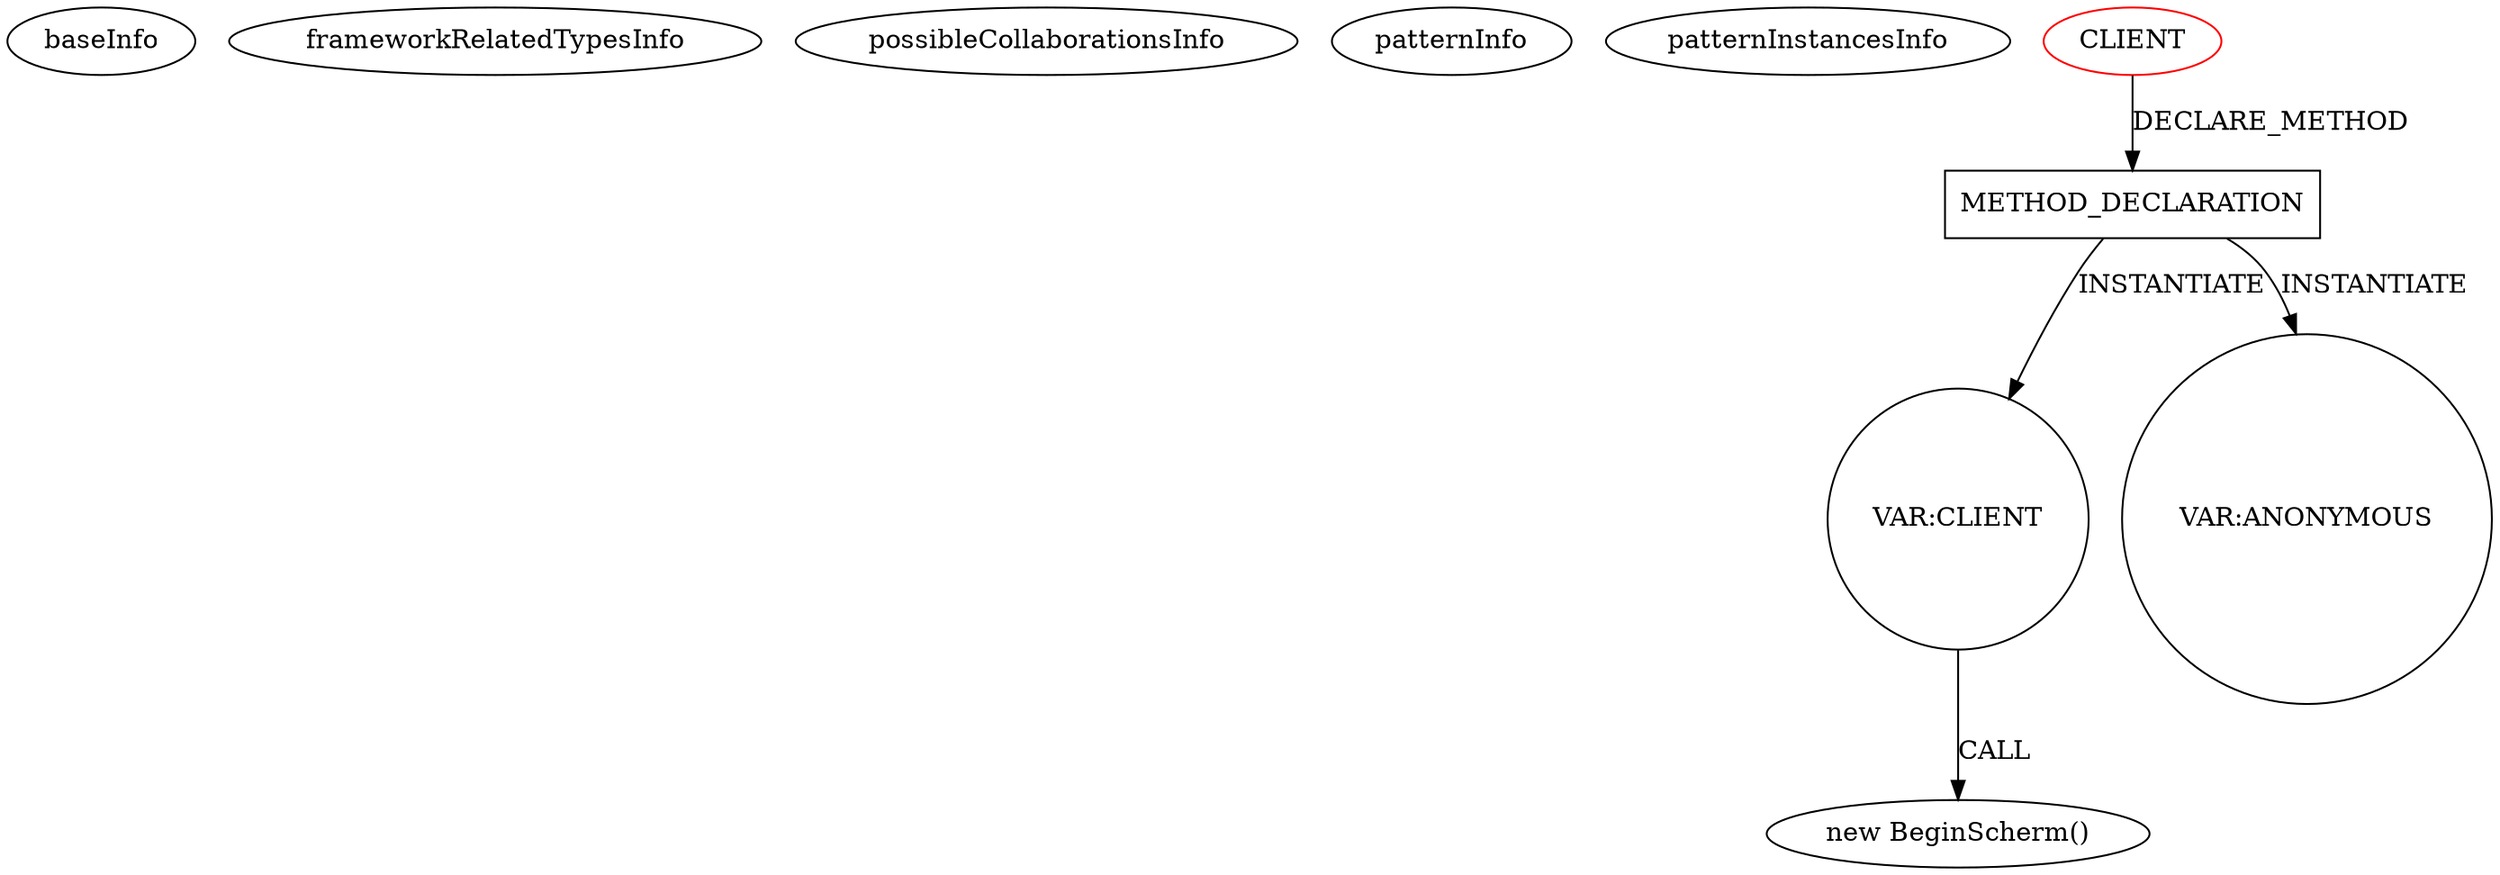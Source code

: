 digraph {
baseInfo[graphId=3533,category="pattern",isAnonymous=false,possibleRelation=false]
frameworkRelatedTypesInfo[]
possibleCollaborationsInfo[]
patternInfo[frequency=3.0,patternRootClient=0]
patternInstancesInfo[0="Dieuken-rpg~/Dieuken-rpg/rpg-master/src/gui/SchatToevoegen.java~SchatToevoegen~375",1="Dieuken-rpg~/Dieuken-rpg/rpg-master/src/gui/GameStage.java~GameStage~370",2="Dieuken-rpg~/Dieuken-rpg/rpg-master/src/gui/MonsterToevoegen.java~MonsterToevoegen~353"]
43[label="new BeginScherm()",vertexType="CONSTRUCTOR_CALL",isFrameworkType=false]
44[label="VAR:CLIENT",vertexType="VARIABLE_EXPRESION",isFrameworkType=false,shape=circle]
20[label="METHOD_DECLARATION",vertexType="CLIENT_METHOD_DECLARATION",isFrameworkType=false,shape=box]
0[label="CLIENT",vertexType="ROOT_CLIENT_CLASS_DECLARATION",isFrameworkType=false,color=red]
61[label="VAR:ANONYMOUS",vertexType="VARIABLE_EXPRESION",isFrameworkType=false,shape=circle]
0->20[label="DECLARE_METHOD"]
44->43[label="CALL"]
20->44[label="INSTANTIATE"]
20->61[label="INSTANTIATE"]
}
